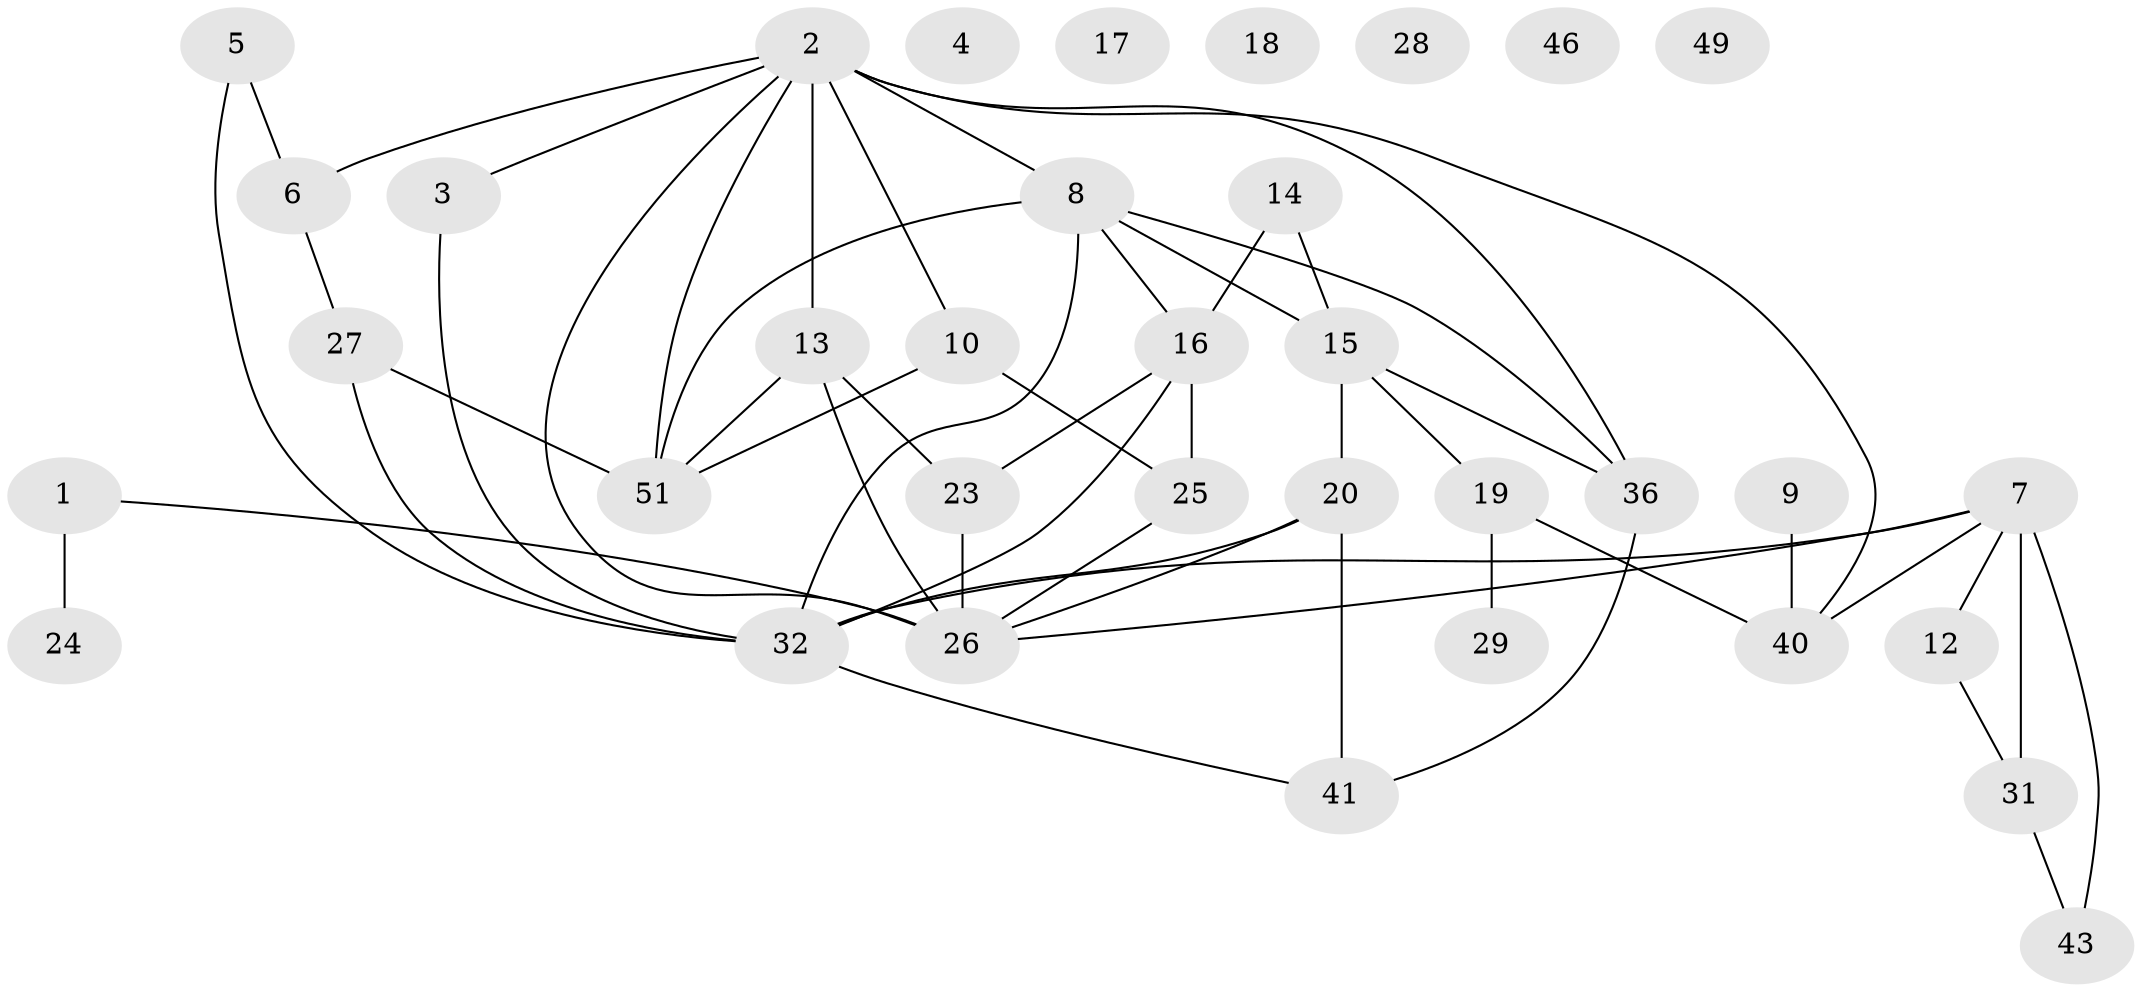// Generated by graph-tools (version 1.1) at 2025/23/03/03/25 07:23:27]
// undirected, 35 vertices, 53 edges
graph export_dot {
graph [start="1"]
  node [color=gray90,style=filled];
  1 [super="+35"];
  2 [super="+33"];
  3;
  4;
  5 [super="+11"];
  6 [super="+45"];
  7 [super="+52"];
  8 [super="+21"];
  9;
  10 [super="+42"];
  12 [super="+39"];
  13 [super="+22"];
  14 [super="+34"];
  15 [super="+53"];
  16 [super="+30"];
  17;
  18;
  19 [super="+50"];
  20 [super="+54"];
  23;
  24;
  25;
  26 [super="+55"];
  27 [super="+56"];
  28 [super="+58"];
  29;
  31 [super="+38"];
  32 [super="+37"];
  36 [super="+59"];
  40 [super="+44"];
  41 [super="+47"];
  43 [super="+48"];
  46;
  49;
  51 [super="+57"];
  1 -- 24;
  1 -- 26;
  2 -- 8;
  2 -- 13;
  2 -- 26;
  2 -- 3;
  2 -- 6;
  2 -- 40;
  2 -- 10;
  2 -- 51;
  2 -- 36;
  3 -- 32;
  5 -- 6;
  5 -- 32;
  6 -- 27;
  7 -- 32 [weight=2];
  7 -- 31;
  7 -- 40;
  7 -- 26;
  7 -- 43;
  7 -- 12;
  8 -- 15;
  8 -- 32 [weight=2];
  8 -- 16;
  8 -- 51;
  8 -- 36;
  9 -- 40;
  10 -- 25;
  10 -- 51;
  12 -- 31;
  13 -- 26;
  13 -- 51;
  13 -- 23;
  14 -- 15;
  14 -- 16;
  15 -- 19;
  15 -- 20;
  15 -- 36;
  16 -- 23;
  16 -- 25;
  16 -- 32;
  19 -- 29;
  19 -- 40;
  20 -- 26;
  20 -- 41;
  20 -- 32;
  23 -- 26;
  25 -- 26;
  27 -- 32;
  27 -- 51;
  31 -- 43;
  32 -- 41;
  36 -- 41;
}

